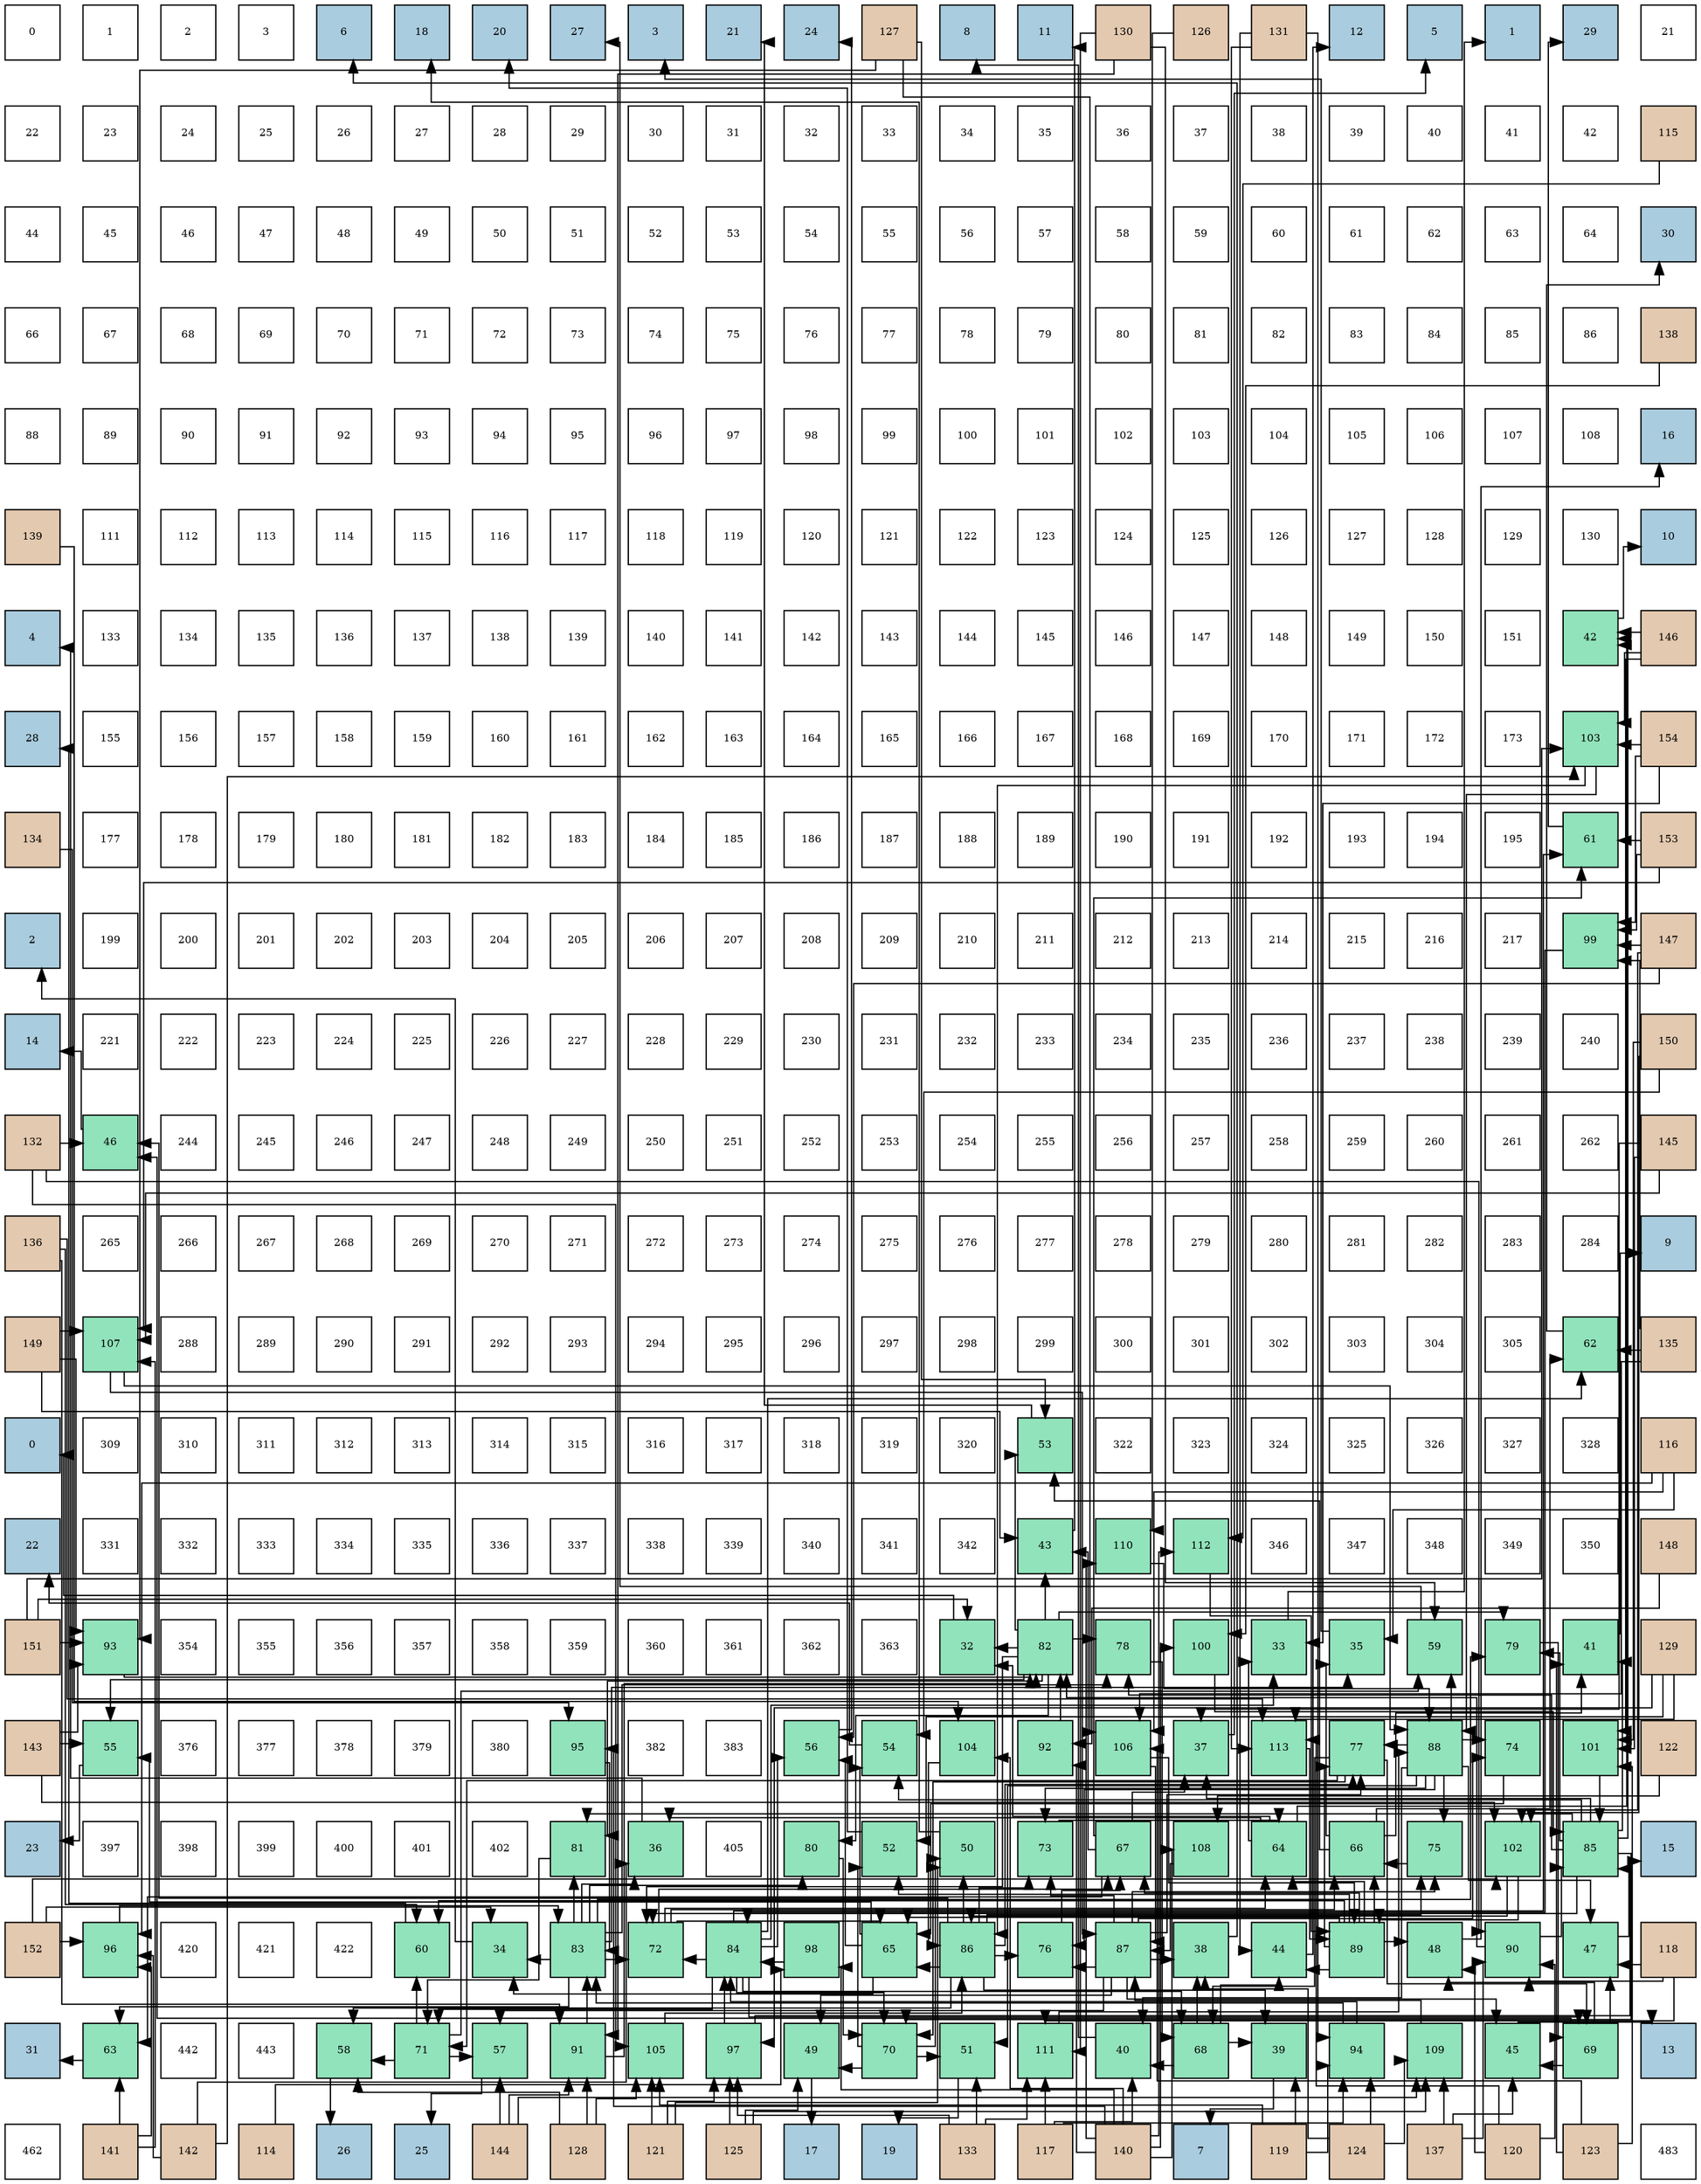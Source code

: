 digraph layout{
 rankdir=TB;
 splines=ortho;
 node [style=filled shape=square fixedsize=true width=0.6];
0[label="0", fontsize=8, fillcolor="#ffffff"];
1[label="1", fontsize=8, fillcolor="#ffffff"];
2[label="2", fontsize=8, fillcolor="#ffffff"];
3[label="3", fontsize=8, fillcolor="#ffffff"];
4[label="6", fontsize=8, fillcolor="#a9ccde"];
5[label="18", fontsize=8, fillcolor="#a9ccde"];
6[label="20", fontsize=8, fillcolor="#a9ccde"];
7[label="27", fontsize=8, fillcolor="#a9ccde"];
8[label="3", fontsize=8, fillcolor="#a9ccde"];
9[label="21", fontsize=8, fillcolor="#a9ccde"];
10[label="24", fontsize=8, fillcolor="#a9ccde"];
11[label="127", fontsize=8, fillcolor="#e3c9af"];
12[label="8", fontsize=8, fillcolor="#a9ccde"];
13[label="11", fontsize=8, fillcolor="#a9ccde"];
14[label="130", fontsize=8, fillcolor="#e3c9af"];
15[label="126", fontsize=8, fillcolor="#e3c9af"];
16[label="131", fontsize=8, fillcolor="#e3c9af"];
17[label="12", fontsize=8, fillcolor="#a9ccde"];
18[label="5", fontsize=8, fillcolor="#a9ccde"];
19[label="1", fontsize=8, fillcolor="#a9ccde"];
20[label="29", fontsize=8, fillcolor="#a9ccde"];
21[label="21", fontsize=8, fillcolor="#ffffff"];
22[label="22", fontsize=8, fillcolor="#ffffff"];
23[label="23", fontsize=8, fillcolor="#ffffff"];
24[label="24", fontsize=8, fillcolor="#ffffff"];
25[label="25", fontsize=8, fillcolor="#ffffff"];
26[label="26", fontsize=8, fillcolor="#ffffff"];
27[label="27", fontsize=8, fillcolor="#ffffff"];
28[label="28", fontsize=8, fillcolor="#ffffff"];
29[label="29", fontsize=8, fillcolor="#ffffff"];
30[label="30", fontsize=8, fillcolor="#ffffff"];
31[label="31", fontsize=8, fillcolor="#ffffff"];
32[label="32", fontsize=8, fillcolor="#ffffff"];
33[label="33", fontsize=8, fillcolor="#ffffff"];
34[label="34", fontsize=8, fillcolor="#ffffff"];
35[label="35", fontsize=8, fillcolor="#ffffff"];
36[label="36", fontsize=8, fillcolor="#ffffff"];
37[label="37", fontsize=8, fillcolor="#ffffff"];
38[label="38", fontsize=8, fillcolor="#ffffff"];
39[label="39", fontsize=8, fillcolor="#ffffff"];
40[label="40", fontsize=8, fillcolor="#ffffff"];
41[label="41", fontsize=8, fillcolor="#ffffff"];
42[label="42", fontsize=8, fillcolor="#ffffff"];
43[label="115", fontsize=8, fillcolor="#e3c9af"];
44[label="44", fontsize=8, fillcolor="#ffffff"];
45[label="45", fontsize=8, fillcolor="#ffffff"];
46[label="46", fontsize=8, fillcolor="#ffffff"];
47[label="47", fontsize=8, fillcolor="#ffffff"];
48[label="48", fontsize=8, fillcolor="#ffffff"];
49[label="49", fontsize=8, fillcolor="#ffffff"];
50[label="50", fontsize=8, fillcolor="#ffffff"];
51[label="51", fontsize=8, fillcolor="#ffffff"];
52[label="52", fontsize=8, fillcolor="#ffffff"];
53[label="53", fontsize=8, fillcolor="#ffffff"];
54[label="54", fontsize=8, fillcolor="#ffffff"];
55[label="55", fontsize=8, fillcolor="#ffffff"];
56[label="56", fontsize=8, fillcolor="#ffffff"];
57[label="57", fontsize=8, fillcolor="#ffffff"];
58[label="58", fontsize=8, fillcolor="#ffffff"];
59[label="59", fontsize=8, fillcolor="#ffffff"];
60[label="60", fontsize=8, fillcolor="#ffffff"];
61[label="61", fontsize=8, fillcolor="#ffffff"];
62[label="62", fontsize=8, fillcolor="#ffffff"];
63[label="63", fontsize=8, fillcolor="#ffffff"];
64[label="64", fontsize=8, fillcolor="#ffffff"];
65[label="30", fontsize=8, fillcolor="#a9ccde"];
66[label="66", fontsize=8, fillcolor="#ffffff"];
67[label="67", fontsize=8, fillcolor="#ffffff"];
68[label="68", fontsize=8, fillcolor="#ffffff"];
69[label="69", fontsize=8, fillcolor="#ffffff"];
70[label="70", fontsize=8, fillcolor="#ffffff"];
71[label="71", fontsize=8, fillcolor="#ffffff"];
72[label="72", fontsize=8, fillcolor="#ffffff"];
73[label="73", fontsize=8, fillcolor="#ffffff"];
74[label="74", fontsize=8, fillcolor="#ffffff"];
75[label="75", fontsize=8, fillcolor="#ffffff"];
76[label="76", fontsize=8, fillcolor="#ffffff"];
77[label="77", fontsize=8, fillcolor="#ffffff"];
78[label="78", fontsize=8, fillcolor="#ffffff"];
79[label="79", fontsize=8, fillcolor="#ffffff"];
80[label="80", fontsize=8, fillcolor="#ffffff"];
81[label="81", fontsize=8, fillcolor="#ffffff"];
82[label="82", fontsize=8, fillcolor="#ffffff"];
83[label="83", fontsize=8, fillcolor="#ffffff"];
84[label="84", fontsize=8, fillcolor="#ffffff"];
85[label="85", fontsize=8, fillcolor="#ffffff"];
86[label="86", fontsize=8, fillcolor="#ffffff"];
87[label="138", fontsize=8, fillcolor="#e3c9af"];
88[label="88", fontsize=8, fillcolor="#ffffff"];
89[label="89", fontsize=8, fillcolor="#ffffff"];
90[label="90", fontsize=8, fillcolor="#ffffff"];
91[label="91", fontsize=8, fillcolor="#ffffff"];
92[label="92", fontsize=8, fillcolor="#ffffff"];
93[label="93", fontsize=8, fillcolor="#ffffff"];
94[label="94", fontsize=8, fillcolor="#ffffff"];
95[label="95", fontsize=8, fillcolor="#ffffff"];
96[label="96", fontsize=8, fillcolor="#ffffff"];
97[label="97", fontsize=8, fillcolor="#ffffff"];
98[label="98", fontsize=8, fillcolor="#ffffff"];
99[label="99", fontsize=8, fillcolor="#ffffff"];
100[label="100", fontsize=8, fillcolor="#ffffff"];
101[label="101", fontsize=8, fillcolor="#ffffff"];
102[label="102", fontsize=8, fillcolor="#ffffff"];
103[label="103", fontsize=8, fillcolor="#ffffff"];
104[label="104", fontsize=8, fillcolor="#ffffff"];
105[label="105", fontsize=8, fillcolor="#ffffff"];
106[label="106", fontsize=8, fillcolor="#ffffff"];
107[label="107", fontsize=8, fillcolor="#ffffff"];
108[label="108", fontsize=8, fillcolor="#ffffff"];
109[label="16", fontsize=8, fillcolor="#a9ccde"];
110[label="139", fontsize=8, fillcolor="#e3c9af"];
111[label="111", fontsize=8, fillcolor="#ffffff"];
112[label="112", fontsize=8, fillcolor="#ffffff"];
113[label="113", fontsize=8, fillcolor="#ffffff"];
114[label="114", fontsize=8, fillcolor="#ffffff"];
115[label="115", fontsize=8, fillcolor="#ffffff"];
116[label="116", fontsize=8, fillcolor="#ffffff"];
117[label="117", fontsize=8, fillcolor="#ffffff"];
118[label="118", fontsize=8, fillcolor="#ffffff"];
119[label="119", fontsize=8, fillcolor="#ffffff"];
120[label="120", fontsize=8, fillcolor="#ffffff"];
121[label="121", fontsize=8, fillcolor="#ffffff"];
122[label="122", fontsize=8, fillcolor="#ffffff"];
123[label="123", fontsize=8, fillcolor="#ffffff"];
124[label="124", fontsize=8, fillcolor="#ffffff"];
125[label="125", fontsize=8, fillcolor="#ffffff"];
126[label="126", fontsize=8, fillcolor="#ffffff"];
127[label="127", fontsize=8, fillcolor="#ffffff"];
128[label="128", fontsize=8, fillcolor="#ffffff"];
129[label="129", fontsize=8, fillcolor="#ffffff"];
130[label="130", fontsize=8, fillcolor="#ffffff"];
131[label="10", fontsize=8, fillcolor="#a9ccde"];
132[label="4", fontsize=8, fillcolor="#a9ccde"];
133[label="133", fontsize=8, fillcolor="#ffffff"];
134[label="134", fontsize=8, fillcolor="#ffffff"];
135[label="135", fontsize=8, fillcolor="#ffffff"];
136[label="136", fontsize=8, fillcolor="#ffffff"];
137[label="137", fontsize=8, fillcolor="#ffffff"];
138[label="138", fontsize=8, fillcolor="#ffffff"];
139[label="139", fontsize=8, fillcolor="#ffffff"];
140[label="140", fontsize=8, fillcolor="#ffffff"];
141[label="141", fontsize=8, fillcolor="#ffffff"];
142[label="142", fontsize=8, fillcolor="#ffffff"];
143[label="143", fontsize=8, fillcolor="#ffffff"];
144[label="144", fontsize=8, fillcolor="#ffffff"];
145[label="145", fontsize=8, fillcolor="#ffffff"];
146[label="146", fontsize=8, fillcolor="#ffffff"];
147[label="147", fontsize=8, fillcolor="#ffffff"];
148[label="148", fontsize=8, fillcolor="#ffffff"];
149[label="149", fontsize=8, fillcolor="#ffffff"];
150[label="150", fontsize=8, fillcolor="#ffffff"];
151[label="151", fontsize=8, fillcolor="#ffffff"];
152[label="42", fontsize=8, fillcolor="#91e3bb"];
153[label="146", fontsize=8, fillcolor="#e3c9af"];
154[label="28", fontsize=8, fillcolor="#a9ccde"];
155[label="155", fontsize=8, fillcolor="#ffffff"];
156[label="156", fontsize=8, fillcolor="#ffffff"];
157[label="157", fontsize=8, fillcolor="#ffffff"];
158[label="158", fontsize=8, fillcolor="#ffffff"];
159[label="159", fontsize=8, fillcolor="#ffffff"];
160[label="160", fontsize=8, fillcolor="#ffffff"];
161[label="161", fontsize=8, fillcolor="#ffffff"];
162[label="162", fontsize=8, fillcolor="#ffffff"];
163[label="163", fontsize=8, fillcolor="#ffffff"];
164[label="164", fontsize=8, fillcolor="#ffffff"];
165[label="165", fontsize=8, fillcolor="#ffffff"];
166[label="166", fontsize=8, fillcolor="#ffffff"];
167[label="167", fontsize=8, fillcolor="#ffffff"];
168[label="168", fontsize=8, fillcolor="#ffffff"];
169[label="169", fontsize=8, fillcolor="#ffffff"];
170[label="170", fontsize=8, fillcolor="#ffffff"];
171[label="171", fontsize=8, fillcolor="#ffffff"];
172[label="172", fontsize=8, fillcolor="#ffffff"];
173[label="173", fontsize=8, fillcolor="#ffffff"];
174[label="103", fontsize=8, fillcolor="#91e3bb"];
175[label="154", fontsize=8, fillcolor="#e3c9af"];
176[label="134", fontsize=8, fillcolor="#e3c9af"];
177[label="177", fontsize=8, fillcolor="#ffffff"];
178[label="178", fontsize=8, fillcolor="#ffffff"];
179[label="179", fontsize=8, fillcolor="#ffffff"];
180[label="180", fontsize=8, fillcolor="#ffffff"];
181[label="181", fontsize=8, fillcolor="#ffffff"];
182[label="182", fontsize=8, fillcolor="#ffffff"];
183[label="183", fontsize=8, fillcolor="#ffffff"];
184[label="184", fontsize=8, fillcolor="#ffffff"];
185[label="185", fontsize=8, fillcolor="#ffffff"];
186[label="186", fontsize=8, fillcolor="#ffffff"];
187[label="187", fontsize=8, fillcolor="#ffffff"];
188[label="188", fontsize=8, fillcolor="#ffffff"];
189[label="189", fontsize=8, fillcolor="#ffffff"];
190[label="190", fontsize=8, fillcolor="#ffffff"];
191[label="191", fontsize=8, fillcolor="#ffffff"];
192[label="192", fontsize=8, fillcolor="#ffffff"];
193[label="193", fontsize=8, fillcolor="#ffffff"];
194[label="194", fontsize=8, fillcolor="#ffffff"];
195[label="195", fontsize=8, fillcolor="#ffffff"];
196[label="61", fontsize=8, fillcolor="#91e3bb"];
197[label="153", fontsize=8, fillcolor="#e3c9af"];
198[label="2", fontsize=8, fillcolor="#a9ccde"];
199[label="199", fontsize=8, fillcolor="#ffffff"];
200[label="200", fontsize=8, fillcolor="#ffffff"];
201[label="201", fontsize=8, fillcolor="#ffffff"];
202[label="202", fontsize=8, fillcolor="#ffffff"];
203[label="203", fontsize=8, fillcolor="#ffffff"];
204[label="204", fontsize=8, fillcolor="#ffffff"];
205[label="205", fontsize=8, fillcolor="#ffffff"];
206[label="206", fontsize=8, fillcolor="#ffffff"];
207[label="207", fontsize=8, fillcolor="#ffffff"];
208[label="208", fontsize=8, fillcolor="#ffffff"];
209[label="209", fontsize=8, fillcolor="#ffffff"];
210[label="210", fontsize=8, fillcolor="#ffffff"];
211[label="211", fontsize=8, fillcolor="#ffffff"];
212[label="212", fontsize=8, fillcolor="#ffffff"];
213[label="213", fontsize=8, fillcolor="#ffffff"];
214[label="214", fontsize=8, fillcolor="#ffffff"];
215[label="215", fontsize=8, fillcolor="#ffffff"];
216[label="216", fontsize=8, fillcolor="#ffffff"];
217[label="217", fontsize=8, fillcolor="#ffffff"];
218[label="99", fontsize=8, fillcolor="#91e3bb"];
219[label="147", fontsize=8, fillcolor="#e3c9af"];
220[label="14", fontsize=8, fillcolor="#a9ccde"];
221[label="221", fontsize=8, fillcolor="#ffffff"];
222[label="222", fontsize=8, fillcolor="#ffffff"];
223[label="223", fontsize=8, fillcolor="#ffffff"];
224[label="224", fontsize=8, fillcolor="#ffffff"];
225[label="225", fontsize=8, fillcolor="#ffffff"];
226[label="226", fontsize=8, fillcolor="#ffffff"];
227[label="227", fontsize=8, fillcolor="#ffffff"];
228[label="228", fontsize=8, fillcolor="#ffffff"];
229[label="229", fontsize=8, fillcolor="#ffffff"];
230[label="230", fontsize=8, fillcolor="#ffffff"];
231[label="231", fontsize=8, fillcolor="#ffffff"];
232[label="232", fontsize=8, fillcolor="#ffffff"];
233[label="233", fontsize=8, fillcolor="#ffffff"];
234[label="234", fontsize=8, fillcolor="#ffffff"];
235[label="235", fontsize=8, fillcolor="#ffffff"];
236[label="236", fontsize=8, fillcolor="#ffffff"];
237[label="237", fontsize=8, fillcolor="#ffffff"];
238[label="238", fontsize=8, fillcolor="#ffffff"];
239[label="239", fontsize=8, fillcolor="#ffffff"];
240[label="240", fontsize=8, fillcolor="#ffffff"];
241[label="150", fontsize=8, fillcolor="#e3c9af"];
242[label="132", fontsize=8, fillcolor="#e3c9af"];
243[label="46", fontsize=8, fillcolor="#91e3bb"];
244[label="244", fontsize=8, fillcolor="#ffffff"];
245[label="245", fontsize=8, fillcolor="#ffffff"];
246[label="246", fontsize=8, fillcolor="#ffffff"];
247[label="247", fontsize=8, fillcolor="#ffffff"];
248[label="248", fontsize=8, fillcolor="#ffffff"];
249[label="249", fontsize=8, fillcolor="#ffffff"];
250[label="250", fontsize=8, fillcolor="#ffffff"];
251[label="251", fontsize=8, fillcolor="#ffffff"];
252[label="252", fontsize=8, fillcolor="#ffffff"];
253[label="253", fontsize=8, fillcolor="#ffffff"];
254[label="254", fontsize=8, fillcolor="#ffffff"];
255[label="255", fontsize=8, fillcolor="#ffffff"];
256[label="256", fontsize=8, fillcolor="#ffffff"];
257[label="257", fontsize=8, fillcolor="#ffffff"];
258[label="258", fontsize=8, fillcolor="#ffffff"];
259[label="259", fontsize=8, fillcolor="#ffffff"];
260[label="260", fontsize=8, fillcolor="#ffffff"];
261[label="261", fontsize=8, fillcolor="#ffffff"];
262[label="262", fontsize=8, fillcolor="#ffffff"];
263[label="145", fontsize=8, fillcolor="#e3c9af"];
264[label="136", fontsize=8, fillcolor="#e3c9af"];
265[label="265", fontsize=8, fillcolor="#ffffff"];
266[label="266", fontsize=8, fillcolor="#ffffff"];
267[label="267", fontsize=8, fillcolor="#ffffff"];
268[label="268", fontsize=8, fillcolor="#ffffff"];
269[label="269", fontsize=8, fillcolor="#ffffff"];
270[label="270", fontsize=8, fillcolor="#ffffff"];
271[label="271", fontsize=8, fillcolor="#ffffff"];
272[label="272", fontsize=8, fillcolor="#ffffff"];
273[label="273", fontsize=8, fillcolor="#ffffff"];
274[label="274", fontsize=8, fillcolor="#ffffff"];
275[label="275", fontsize=8, fillcolor="#ffffff"];
276[label="276", fontsize=8, fillcolor="#ffffff"];
277[label="277", fontsize=8, fillcolor="#ffffff"];
278[label="278", fontsize=8, fillcolor="#ffffff"];
279[label="279", fontsize=8, fillcolor="#ffffff"];
280[label="280", fontsize=8, fillcolor="#ffffff"];
281[label="281", fontsize=8, fillcolor="#ffffff"];
282[label="282", fontsize=8, fillcolor="#ffffff"];
283[label="283", fontsize=8, fillcolor="#ffffff"];
284[label="284", fontsize=8, fillcolor="#ffffff"];
285[label="9", fontsize=8, fillcolor="#a9ccde"];
286[label="149", fontsize=8, fillcolor="#e3c9af"];
287[label="107", fontsize=8, fillcolor="#91e3bb"];
288[label="288", fontsize=8, fillcolor="#ffffff"];
289[label="289", fontsize=8, fillcolor="#ffffff"];
290[label="290", fontsize=8, fillcolor="#ffffff"];
291[label="291", fontsize=8, fillcolor="#ffffff"];
292[label="292", fontsize=8, fillcolor="#ffffff"];
293[label="293", fontsize=8, fillcolor="#ffffff"];
294[label="294", fontsize=8, fillcolor="#ffffff"];
295[label="295", fontsize=8, fillcolor="#ffffff"];
296[label="296", fontsize=8, fillcolor="#ffffff"];
297[label="297", fontsize=8, fillcolor="#ffffff"];
298[label="298", fontsize=8, fillcolor="#ffffff"];
299[label="299", fontsize=8, fillcolor="#ffffff"];
300[label="300", fontsize=8, fillcolor="#ffffff"];
301[label="301", fontsize=8, fillcolor="#ffffff"];
302[label="302", fontsize=8, fillcolor="#ffffff"];
303[label="303", fontsize=8, fillcolor="#ffffff"];
304[label="304", fontsize=8, fillcolor="#ffffff"];
305[label="305", fontsize=8, fillcolor="#ffffff"];
306[label="62", fontsize=8, fillcolor="#91e3bb"];
307[label="135", fontsize=8, fillcolor="#e3c9af"];
308[label="0", fontsize=8, fillcolor="#a9ccde"];
309[label="309", fontsize=8, fillcolor="#ffffff"];
310[label="310", fontsize=8, fillcolor="#ffffff"];
311[label="311", fontsize=8, fillcolor="#ffffff"];
312[label="312", fontsize=8, fillcolor="#ffffff"];
313[label="313", fontsize=8, fillcolor="#ffffff"];
314[label="314", fontsize=8, fillcolor="#ffffff"];
315[label="315", fontsize=8, fillcolor="#ffffff"];
316[label="316", fontsize=8, fillcolor="#ffffff"];
317[label="317", fontsize=8, fillcolor="#ffffff"];
318[label="318", fontsize=8, fillcolor="#ffffff"];
319[label="319", fontsize=8, fillcolor="#ffffff"];
320[label="320", fontsize=8, fillcolor="#ffffff"];
321[label="53", fontsize=8, fillcolor="#91e3bb"];
322[label="322", fontsize=8, fillcolor="#ffffff"];
323[label="323", fontsize=8, fillcolor="#ffffff"];
324[label="324", fontsize=8, fillcolor="#ffffff"];
325[label="325", fontsize=8, fillcolor="#ffffff"];
326[label="326", fontsize=8, fillcolor="#ffffff"];
327[label="327", fontsize=8, fillcolor="#ffffff"];
328[label="328", fontsize=8, fillcolor="#ffffff"];
329[label="116", fontsize=8, fillcolor="#e3c9af"];
330[label="22", fontsize=8, fillcolor="#a9ccde"];
331[label="331", fontsize=8, fillcolor="#ffffff"];
332[label="332", fontsize=8, fillcolor="#ffffff"];
333[label="333", fontsize=8, fillcolor="#ffffff"];
334[label="334", fontsize=8, fillcolor="#ffffff"];
335[label="335", fontsize=8, fillcolor="#ffffff"];
336[label="336", fontsize=8, fillcolor="#ffffff"];
337[label="337", fontsize=8, fillcolor="#ffffff"];
338[label="338", fontsize=8, fillcolor="#ffffff"];
339[label="339", fontsize=8, fillcolor="#ffffff"];
340[label="340", fontsize=8, fillcolor="#ffffff"];
341[label="341", fontsize=8, fillcolor="#ffffff"];
342[label="342", fontsize=8, fillcolor="#ffffff"];
343[label="43", fontsize=8, fillcolor="#91e3bb"];
344[label="110", fontsize=8, fillcolor="#91e3bb"];
345[label="112", fontsize=8, fillcolor="#91e3bb"];
346[label="346", fontsize=8, fillcolor="#ffffff"];
347[label="347", fontsize=8, fillcolor="#ffffff"];
348[label="348", fontsize=8, fillcolor="#ffffff"];
349[label="349", fontsize=8, fillcolor="#ffffff"];
350[label="350", fontsize=8, fillcolor="#ffffff"];
351[label="148", fontsize=8, fillcolor="#e3c9af"];
352[label="151", fontsize=8, fillcolor="#e3c9af"];
353[label="93", fontsize=8, fillcolor="#91e3bb"];
354[label="354", fontsize=8, fillcolor="#ffffff"];
355[label="355", fontsize=8, fillcolor="#ffffff"];
356[label="356", fontsize=8, fillcolor="#ffffff"];
357[label="357", fontsize=8, fillcolor="#ffffff"];
358[label="358", fontsize=8, fillcolor="#ffffff"];
359[label="359", fontsize=8, fillcolor="#ffffff"];
360[label="360", fontsize=8, fillcolor="#ffffff"];
361[label="361", fontsize=8, fillcolor="#ffffff"];
362[label="362", fontsize=8, fillcolor="#ffffff"];
363[label="363", fontsize=8, fillcolor="#ffffff"];
364[label="32", fontsize=8, fillcolor="#91e3bb"];
365[label="82", fontsize=8, fillcolor="#91e3bb"];
366[label="78", fontsize=8, fillcolor="#91e3bb"];
367[label="100", fontsize=8, fillcolor="#91e3bb"];
368[label="33", fontsize=8, fillcolor="#91e3bb"];
369[label="35", fontsize=8, fillcolor="#91e3bb"];
370[label="59", fontsize=8, fillcolor="#91e3bb"];
371[label="79", fontsize=8, fillcolor="#91e3bb"];
372[label="41", fontsize=8, fillcolor="#91e3bb"];
373[label="129", fontsize=8, fillcolor="#e3c9af"];
374[label="143", fontsize=8, fillcolor="#e3c9af"];
375[label="55", fontsize=8, fillcolor="#91e3bb"];
376[label="376", fontsize=8, fillcolor="#ffffff"];
377[label="377", fontsize=8, fillcolor="#ffffff"];
378[label="378", fontsize=8, fillcolor="#ffffff"];
379[label="379", fontsize=8, fillcolor="#ffffff"];
380[label="380", fontsize=8, fillcolor="#ffffff"];
381[label="95", fontsize=8, fillcolor="#91e3bb"];
382[label="382", fontsize=8, fillcolor="#ffffff"];
383[label="383", fontsize=8, fillcolor="#ffffff"];
384[label="56", fontsize=8, fillcolor="#91e3bb"];
385[label="54", fontsize=8, fillcolor="#91e3bb"];
386[label="104", fontsize=8, fillcolor="#91e3bb"];
387[label="92", fontsize=8, fillcolor="#91e3bb"];
388[label="106", fontsize=8, fillcolor="#91e3bb"];
389[label="37", fontsize=8, fillcolor="#91e3bb"];
390[label="113", fontsize=8, fillcolor="#91e3bb"];
391[label="77", fontsize=8, fillcolor="#91e3bb"];
392[label="88", fontsize=8, fillcolor="#91e3bb"];
393[label="74", fontsize=8, fillcolor="#91e3bb"];
394[label="101", fontsize=8, fillcolor="#91e3bb"];
395[label="122", fontsize=8, fillcolor="#e3c9af"];
396[label="23", fontsize=8, fillcolor="#a9ccde"];
397[label="397", fontsize=8, fillcolor="#ffffff"];
398[label="398", fontsize=8, fillcolor="#ffffff"];
399[label="399", fontsize=8, fillcolor="#ffffff"];
400[label="400", fontsize=8, fillcolor="#ffffff"];
401[label="401", fontsize=8, fillcolor="#ffffff"];
402[label="402", fontsize=8, fillcolor="#ffffff"];
403[label="81", fontsize=8, fillcolor="#91e3bb"];
404[label="36", fontsize=8, fillcolor="#91e3bb"];
405[label="405", fontsize=8, fillcolor="#ffffff"];
406[label="80", fontsize=8, fillcolor="#91e3bb"];
407[label="52", fontsize=8, fillcolor="#91e3bb"];
408[label="50", fontsize=8, fillcolor="#91e3bb"];
409[label="73", fontsize=8, fillcolor="#91e3bb"];
410[label="67", fontsize=8, fillcolor="#91e3bb"];
411[label="108", fontsize=8, fillcolor="#91e3bb"];
412[label="64", fontsize=8, fillcolor="#91e3bb"];
413[label="66", fontsize=8, fillcolor="#91e3bb"];
414[label="75", fontsize=8, fillcolor="#91e3bb"];
415[label="102", fontsize=8, fillcolor="#91e3bb"];
416[label="85", fontsize=8, fillcolor="#91e3bb"];
417[label="15", fontsize=8, fillcolor="#a9ccde"];
418[label="152", fontsize=8, fillcolor="#e3c9af"];
419[label="96", fontsize=8, fillcolor="#91e3bb"];
420[label="420", fontsize=8, fillcolor="#ffffff"];
421[label="421", fontsize=8, fillcolor="#ffffff"];
422[label="422", fontsize=8, fillcolor="#ffffff"];
423[label="60", fontsize=8, fillcolor="#91e3bb"];
424[label="34", fontsize=8, fillcolor="#91e3bb"];
425[label="83", fontsize=8, fillcolor="#91e3bb"];
426[label="72", fontsize=8, fillcolor="#91e3bb"];
427[label="84", fontsize=8, fillcolor="#91e3bb"];
428[label="98", fontsize=8, fillcolor="#91e3bb"];
429[label="65", fontsize=8, fillcolor="#91e3bb"];
430[label="86", fontsize=8, fillcolor="#91e3bb"];
431[label="76", fontsize=8, fillcolor="#91e3bb"];
432[label="87", fontsize=8, fillcolor="#91e3bb"];
433[label="38", fontsize=8, fillcolor="#91e3bb"];
434[label="44", fontsize=8, fillcolor="#91e3bb"];
435[label="89", fontsize=8, fillcolor="#91e3bb"];
436[label="48", fontsize=8, fillcolor="#91e3bb"];
437[label="90", fontsize=8, fillcolor="#91e3bb"];
438[label="47", fontsize=8, fillcolor="#91e3bb"];
439[label="118", fontsize=8, fillcolor="#e3c9af"];
440[label="31", fontsize=8, fillcolor="#a9ccde"];
441[label="63", fontsize=8, fillcolor="#91e3bb"];
442[label="442", fontsize=8, fillcolor="#ffffff"];
443[label="443", fontsize=8, fillcolor="#ffffff"];
444[label="58", fontsize=8, fillcolor="#91e3bb"];
445[label="71", fontsize=8, fillcolor="#91e3bb"];
446[label="57", fontsize=8, fillcolor="#91e3bb"];
447[label="91", fontsize=8, fillcolor="#91e3bb"];
448[label="105", fontsize=8, fillcolor="#91e3bb"];
449[label="97", fontsize=8, fillcolor="#91e3bb"];
450[label="49", fontsize=8, fillcolor="#91e3bb"];
451[label="70", fontsize=8, fillcolor="#91e3bb"];
452[label="51", fontsize=8, fillcolor="#91e3bb"];
453[label="111", fontsize=8, fillcolor="#91e3bb"];
454[label="40", fontsize=8, fillcolor="#91e3bb"];
455[label="68", fontsize=8, fillcolor="#91e3bb"];
456[label="39", fontsize=8, fillcolor="#91e3bb"];
457[label="94", fontsize=8, fillcolor="#91e3bb"];
458[label="109", fontsize=8, fillcolor="#91e3bb"];
459[label="45", fontsize=8, fillcolor="#91e3bb"];
460[label="69", fontsize=8, fillcolor="#91e3bb"];
461[label="13", fontsize=8, fillcolor="#a9ccde"];
462[label="462", fontsize=8, fillcolor="#ffffff"];
463[label="141", fontsize=8, fillcolor="#e3c9af"];
464[label="142", fontsize=8, fillcolor="#e3c9af"];
465[label="114", fontsize=8, fillcolor="#e3c9af"];
466[label="26", fontsize=8, fillcolor="#a9ccde"];
467[label="25", fontsize=8, fillcolor="#a9ccde"];
468[label="144", fontsize=8, fillcolor="#e3c9af"];
469[label="128", fontsize=8, fillcolor="#e3c9af"];
470[label="121", fontsize=8, fillcolor="#e3c9af"];
471[label="125", fontsize=8, fillcolor="#e3c9af"];
472[label="17", fontsize=8, fillcolor="#a9ccde"];
473[label="19", fontsize=8, fillcolor="#a9ccde"];
474[label="133", fontsize=8, fillcolor="#e3c9af"];
475[label="117", fontsize=8, fillcolor="#e3c9af"];
476[label="140", fontsize=8, fillcolor="#e3c9af"];
477[label="7", fontsize=8, fillcolor="#a9ccde"];
478[label="119", fontsize=8, fillcolor="#e3c9af"];
479[label="124", fontsize=8, fillcolor="#e3c9af"];
480[label="137", fontsize=8, fillcolor="#e3c9af"];
481[label="120", fontsize=8, fillcolor="#e3c9af"];
482[label="123", fontsize=8, fillcolor="#e3c9af"];
483[label="483", fontsize=8, fillcolor="#ffffff"];
edge [constraint=false, style=vis];364 -> 308;
368 -> 19;
424 -> 198;
369 -> 8;
404 -> 132;
389 -> 18;
433 -> 4;
456 -> 477;
454 -> 12;
372 -> 285;
152 -> 131;
343 -> 13;
434 -> 17;
459 -> 461;
243 -> 220;
438 -> 417;
436 -> 109;
450 -> 472;
408 -> 5;
452 -> 473;
407 -> 6;
321 -> 9;
385 -> 330;
375 -> 396;
384 -> 10;
446 -> 467;
444 -> 466;
370 -> 7;
423 -> 154;
196 -> 20;
306 -> 65;
441 -> 440;
412 -> 364;
412 -> 368;
412 -> 404;
412 -> 152;
429 -> 424;
429 -> 385;
429 -> 375;
429 -> 384;
413 -> 369;
413 -> 372;
413 -> 321;
413 -> 306;
410 -> 389;
410 -> 343;
410 -> 196;
410 -> 441;
455 -> 433;
455 -> 456;
455 -> 454;
455 -> 434;
460 -> 459;
460 -> 243;
460 -> 438;
460 -> 436;
451 -> 450;
451 -> 408;
451 -> 452;
451 -> 407;
445 -> 446;
445 -> 444;
445 -> 370;
445 -> 423;
426 -> 412;
426 -> 429;
426 -> 413;
426 -> 410;
409 -> 412;
393 -> 429;
414 -> 413;
431 -> 410;
391 -> 455;
391 -> 460;
391 -> 451;
391 -> 445;
366 -> 455;
371 -> 460;
406 -> 451;
403 -> 445;
365 -> 364;
365 -> 343;
365 -> 321;
365 -> 375;
365 -> 426;
365 -> 366;
365 -> 371;
365 -> 406;
365 -> 403;
425 -> 424;
425 -> 369;
425 -> 404;
425 -> 441;
425 -> 426;
425 -> 366;
425 -> 371;
425 -> 406;
425 -> 403;
427 -> 368;
427 -> 384;
427 -> 196;
427 -> 306;
427 -> 455;
427 -> 460;
427 -> 451;
427 -> 445;
427 -> 426;
416 -> 389;
416 -> 372;
416 -> 152;
416 -> 385;
416 -> 451;
416 -> 426;
416 -> 366;
416 -> 371;
416 -> 403;
430 -> 456;
430 -> 243;
430 -> 408;
430 -> 444;
430 -> 429;
430 -> 409;
430 -> 414;
430 -> 431;
430 -> 391;
432 -> 433;
432 -> 459;
432 -> 450;
432 -> 446;
432 -> 409;
432 -> 393;
432 -> 414;
432 -> 431;
432 -> 391;
392 -> 454;
392 -> 438;
392 -> 452;
392 -> 370;
392 -> 409;
392 -> 393;
392 -> 414;
392 -> 431;
392 -> 391;
435 -> 434;
435 -> 436;
435 -> 407;
435 -> 423;
435 -> 412;
435 -> 429;
435 -> 413;
435 -> 410;
435 -> 391;
437 -> 365;
437 -> 416;
447 -> 365;
447 -> 425;
387 -> 365;
353 -> 365;
457 -> 425;
457 -> 427;
381 -> 425;
419 -> 425;
449 -> 427;
449 -> 416;
428 -> 427;
218 -> 427;
367 -> 416;
394 -> 416;
415 -> 430;
415 -> 435;
174 -> 430;
174 -> 392;
386 -> 430;
448 -> 430;
388 -> 432;
388 -> 435;
287 -> 432;
287 -> 392;
411 -> 432;
458 -> 432;
344 -> 392;
453 -> 392;
345 -> 435;
390 -> 435;
465 -> 428;
43 -> 345;
329 -> 369;
329 -> 419;
329 -> 388;
475 -> 454;
475 -> 457;
475 -> 453;
439 -> 438;
439 -> 437;
439 -> 453;
478 -> 456;
478 -> 457;
478 -> 448;
481 -> 436;
481 -> 437;
481 -> 390;
470 -> 408;
470 -> 449;
470 -> 448;
395 -> 411;
482 -> 372;
482 -> 394;
482 -> 388;
479 -> 433;
479 -> 457;
479 -> 458;
471 -> 450;
471 -> 449;
471 -> 458;
15 -> 344;
11 -> 321;
11 -> 353;
11 -> 388;
469 -> 444;
469 -> 447;
469 -> 448;
373 -> 407;
373 -> 449;
373 -> 390;
14 -> 370;
14 -> 447;
14 -> 453;
16 -> 434;
16 -> 457;
16 -> 390;
242 -> 243;
242 -> 437;
242 -> 448;
474 -> 452;
474 -> 449;
474 -> 453;
176 -> 381;
307 -> 306;
307 -> 218;
307 -> 388;
264 -> 423;
264 -> 447;
264 -> 390;
480 -> 459;
480 -> 437;
480 -> 458;
87 -> 367;
110 -> 386;
476 -> 387;
476 -> 381;
476 -> 428;
476 -> 367;
476 -> 386;
476 -> 411;
476 -> 344;
476 -> 345;
463 -> 441;
463 -> 419;
463 -> 287;
464 -> 404;
464 -> 419;
464 -> 174;
374 -> 375;
374 -> 353;
374 -> 415;
468 -> 446;
468 -> 447;
468 -> 458;
263 -> 389;
263 -> 394;
263 -> 287;
153 -> 152;
153 -> 394;
153 -> 174;
219 -> 384;
219 -> 218;
219 -> 415;
351 -> 387;
286 -> 343;
286 -> 353;
286 -> 287;
241 -> 385;
241 -> 394;
241 -> 415;
352 -> 364;
352 -> 353;
352 -> 174;
418 -> 424;
418 -> 419;
418 -> 415;
197 -> 196;
197 -> 218;
197 -> 287;
175 -> 368;
175 -> 218;
175 -> 174;
edge [constraint=true, style=invis];
0 -> 22 -> 44 -> 66 -> 88 -> 110 -> 132 -> 154 -> 176 -> 198 -> 220 -> 242 -> 264 -> 286 -> 308 -> 330 -> 352 -> 374 -> 396 -> 418 -> 440 -> 462;
1 -> 23 -> 45 -> 67 -> 89 -> 111 -> 133 -> 155 -> 177 -> 199 -> 221 -> 243 -> 265 -> 287 -> 309 -> 331 -> 353 -> 375 -> 397 -> 419 -> 441 -> 463;
2 -> 24 -> 46 -> 68 -> 90 -> 112 -> 134 -> 156 -> 178 -> 200 -> 222 -> 244 -> 266 -> 288 -> 310 -> 332 -> 354 -> 376 -> 398 -> 420 -> 442 -> 464;
3 -> 25 -> 47 -> 69 -> 91 -> 113 -> 135 -> 157 -> 179 -> 201 -> 223 -> 245 -> 267 -> 289 -> 311 -> 333 -> 355 -> 377 -> 399 -> 421 -> 443 -> 465;
4 -> 26 -> 48 -> 70 -> 92 -> 114 -> 136 -> 158 -> 180 -> 202 -> 224 -> 246 -> 268 -> 290 -> 312 -> 334 -> 356 -> 378 -> 400 -> 422 -> 444 -> 466;
5 -> 27 -> 49 -> 71 -> 93 -> 115 -> 137 -> 159 -> 181 -> 203 -> 225 -> 247 -> 269 -> 291 -> 313 -> 335 -> 357 -> 379 -> 401 -> 423 -> 445 -> 467;
6 -> 28 -> 50 -> 72 -> 94 -> 116 -> 138 -> 160 -> 182 -> 204 -> 226 -> 248 -> 270 -> 292 -> 314 -> 336 -> 358 -> 380 -> 402 -> 424 -> 446 -> 468;
7 -> 29 -> 51 -> 73 -> 95 -> 117 -> 139 -> 161 -> 183 -> 205 -> 227 -> 249 -> 271 -> 293 -> 315 -> 337 -> 359 -> 381 -> 403 -> 425 -> 447 -> 469;
8 -> 30 -> 52 -> 74 -> 96 -> 118 -> 140 -> 162 -> 184 -> 206 -> 228 -> 250 -> 272 -> 294 -> 316 -> 338 -> 360 -> 382 -> 404 -> 426 -> 448 -> 470;
9 -> 31 -> 53 -> 75 -> 97 -> 119 -> 141 -> 163 -> 185 -> 207 -> 229 -> 251 -> 273 -> 295 -> 317 -> 339 -> 361 -> 383 -> 405 -> 427 -> 449 -> 471;
10 -> 32 -> 54 -> 76 -> 98 -> 120 -> 142 -> 164 -> 186 -> 208 -> 230 -> 252 -> 274 -> 296 -> 318 -> 340 -> 362 -> 384 -> 406 -> 428 -> 450 -> 472;
11 -> 33 -> 55 -> 77 -> 99 -> 121 -> 143 -> 165 -> 187 -> 209 -> 231 -> 253 -> 275 -> 297 -> 319 -> 341 -> 363 -> 385 -> 407 -> 429 -> 451 -> 473;
12 -> 34 -> 56 -> 78 -> 100 -> 122 -> 144 -> 166 -> 188 -> 210 -> 232 -> 254 -> 276 -> 298 -> 320 -> 342 -> 364 -> 386 -> 408 -> 430 -> 452 -> 474;
13 -> 35 -> 57 -> 79 -> 101 -> 123 -> 145 -> 167 -> 189 -> 211 -> 233 -> 255 -> 277 -> 299 -> 321 -> 343 -> 365 -> 387 -> 409 -> 431 -> 453 -> 475;
14 -> 36 -> 58 -> 80 -> 102 -> 124 -> 146 -> 168 -> 190 -> 212 -> 234 -> 256 -> 278 -> 300 -> 322 -> 344 -> 366 -> 388 -> 410 -> 432 -> 454 -> 476;
15 -> 37 -> 59 -> 81 -> 103 -> 125 -> 147 -> 169 -> 191 -> 213 -> 235 -> 257 -> 279 -> 301 -> 323 -> 345 -> 367 -> 389 -> 411 -> 433 -> 455 -> 477;
16 -> 38 -> 60 -> 82 -> 104 -> 126 -> 148 -> 170 -> 192 -> 214 -> 236 -> 258 -> 280 -> 302 -> 324 -> 346 -> 368 -> 390 -> 412 -> 434 -> 456 -> 478;
17 -> 39 -> 61 -> 83 -> 105 -> 127 -> 149 -> 171 -> 193 -> 215 -> 237 -> 259 -> 281 -> 303 -> 325 -> 347 -> 369 -> 391 -> 413 -> 435 -> 457 -> 479;
18 -> 40 -> 62 -> 84 -> 106 -> 128 -> 150 -> 172 -> 194 -> 216 -> 238 -> 260 -> 282 -> 304 -> 326 -> 348 -> 370 -> 392 -> 414 -> 436 -> 458 -> 480;
19 -> 41 -> 63 -> 85 -> 107 -> 129 -> 151 -> 173 -> 195 -> 217 -> 239 -> 261 -> 283 -> 305 -> 327 -> 349 -> 371 -> 393 -> 415 -> 437 -> 459 -> 481;
20 -> 42 -> 64 -> 86 -> 108 -> 130 -> 152 -> 174 -> 196 -> 218 -> 240 -> 262 -> 284 -> 306 -> 328 -> 350 -> 372 -> 394 -> 416 -> 438 -> 460 -> 482;
21 -> 43 -> 65 -> 87 -> 109 -> 131 -> 153 -> 175 -> 197 -> 219 -> 241 -> 263 -> 285 -> 307 -> 329 -> 351 -> 373 -> 395 -> 417 -> 439 -> 461 -> 483;
rank = same {0 -> 1 -> 2 -> 3 -> 4 -> 5 -> 6 -> 7 -> 8 -> 9 -> 10 -> 11 -> 12 -> 13 -> 14 -> 15 -> 16 -> 17 -> 18 -> 19 -> 20 -> 21};
rank = same {22 -> 23 -> 24 -> 25 -> 26 -> 27 -> 28 -> 29 -> 30 -> 31 -> 32 -> 33 -> 34 -> 35 -> 36 -> 37 -> 38 -> 39 -> 40 -> 41 -> 42 -> 43};
rank = same {44 -> 45 -> 46 -> 47 -> 48 -> 49 -> 50 -> 51 -> 52 -> 53 -> 54 -> 55 -> 56 -> 57 -> 58 -> 59 -> 60 -> 61 -> 62 -> 63 -> 64 -> 65};
rank = same {66 -> 67 -> 68 -> 69 -> 70 -> 71 -> 72 -> 73 -> 74 -> 75 -> 76 -> 77 -> 78 -> 79 -> 80 -> 81 -> 82 -> 83 -> 84 -> 85 -> 86 -> 87};
rank = same {88 -> 89 -> 90 -> 91 -> 92 -> 93 -> 94 -> 95 -> 96 -> 97 -> 98 -> 99 -> 100 -> 101 -> 102 -> 103 -> 104 -> 105 -> 106 -> 107 -> 108 -> 109};
rank = same {110 -> 111 -> 112 -> 113 -> 114 -> 115 -> 116 -> 117 -> 118 -> 119 -> 120 -> 121 -> 122 -> 123 -> 124 -> 125 -> 126 -> 127 -> 128 -> 129 -> 130 -> 131};
rank = same {132 -> 133 -> 134 -> 135 -> 136 -> 137 -> 138 -> 139 -> 140 -> 141 -> 142 -> 143 -> 144 -> 145 -> 146 -> 147 -> 148 -> 149 -> 150 -> 151 -> 152 -> 153};
rank = same {154 -> 155 -> 156 -> 157 -> 158 -> 159 -> 160 -> 161 -> 162 -> 163 -> 164 -> 165 -> 166 -> 167 -> 168 -> 169 -> 170 -> 171 -> 172 -> 173 -> 174 -> 175};
rank = same {176 -> 177 -> 178 -> 179 -> 180 -> 181 -> 182 -> 183 -> 184 -> 185 -> 186 -> 187 -> 188 -> 189 -> 190 -> 191 -> 192 -> 193 -> 194 -> 195 -> 196 -> 197};
rank = same {198 -> 199 -> 200 -> 201 -> 202 -> 203 -> 204 -> 205 -> 206 -> 207 -> 208 -> 209 -> 210 -> 211 -> 212 -> 213 -> 214 -> 215 -> 216 -> 217 -> 218 -> 219};
rank = same {220 -> 221 -> 222 -> 223 -> 224 -> 225 -> 226 -> 227 -> 228 -> 229 -> 230 -> 231 -> 232 -> 233 -> 234 -> 235 -> 236 -> 237 -> 238 -> 239 -> 240 -> 241};
rank = same {242 -> 243 -> 244 -> 245 -> 246 -> 247 -> 248 -> 249 -> 250 -> 251 -> 252 -> 253 -> 254 -> 255 -> 256 -> 257 -> 258 -> 259 -> 260 -> 261 -> 262 -> 263};
rank = same {264 -> 265 -> 266 -> 267 -> 268 -> 269 -> 270 -> 271 -> 272 -> 273 -> 274 -> 275 -> 276 -> 277 -> 278 -> 279 -> 280 -> 281 -> 282 -> 283 -> 284 -> 285};
rank = same {286 -> 287 -> 288 -> 289 -> 290 -> 291 -> 292 -> 293 -> 294 -> 295 -> 296 -> 297 -> 298 -> 299 -> 300 -> 301 -> 302 -> 303 -> 304 -> 305 -> 306 -> 307};
rank = same {308 -> 309 -> 310 -> 311 -> 312 -> 313 -> 314 -> 315 -> 316 -> 317 -> 318 -> 319 -> 320 -> 321 -> 322 -> 323 -> 324 -> 325 -> 326 -> 327 -> 328 -> 329};
rank = same {330 -> 331 -> 332 -> 333 -> 334 -> 335 -> 336 -> 337 -> 338 -> 339 -> 340 -> 341 -> 342 -> 343 -> 344 -> 345 -> 346 -> 347 -> 348 -> 349 -> 350 -> 351};
rank = same {352 -> 353 -> 354 -> 355 -> 356 -> 357 -> 358 -> 359 -> 360 -> 361 -> 362 -> 363 -> 364 -> 365 -> 366 -> 367 -> 368 -> 369 -> 370 -> 371 -> 372 -> 373};
rank = same {374 -> 375 -> 376 -> 377 -> 378 -> 379 -> 380 -> 381 -> 382 -> 383 -> 384 -> 385 -> 386 -> 387 -> 388 -> 389 -> 390 -> 391 -> 392 -> 393 -> 394 -> 395};
rank = same {396 -> 397 -> 398 -> 399 -> 400 -> 401 -> 402 -> 403 -> 404 -> 405 -> 406 -> 407 -> 408 -> 409 -> 410 -> 411 -> 412 -> 413 -> 414 -> 415 -> 416 -> 417};
rank = same {418 -> 419 -> 420 -> 421 -> 422 -> 423 -> 424 -> 425 -> 426 -> 427 -> 428 -> 429 -> 430 -> 431 -> 432 -> 433 -> 434 -> 435 -> 436 -> 437 -> 438 -> 439};
rank = same {440 -> 441 -> 442 -> 443 -> 444 -> 445 -> 446 -> 447 -> 448 -> 449 -> 450 -> 451 -> 452 -> 453 -> 454 -> 455 -> 456 -> 457 -> 458 -> 459 -> 460 -> 461};
rank = same {462 -> 463 -> 464 -> 465 -> 466 -> 467 -> 468 -> 469 -> 470 -> 471 -> 472 -> 473 -> 474 -> 475 -> 476 -> 477 -> 478 -> 479 -> 480 -> 481 -> 482 -> 483};
}